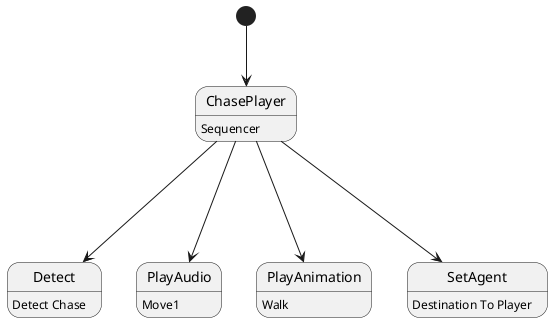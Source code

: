 @startuml

[*]-->ChasePlayer
ChasePlayer : Sequencer
ChasePlayer--->Detect
Detect   : Detect Chase
ChasePlayer--->PlayAudio
PlayAudio      : Move1
ChasePlayer--->PlayAnimation
PlayAnimation  : Walk
ChasePlayer--->SetAgent
SetAgent : Destination To Player
@enduml